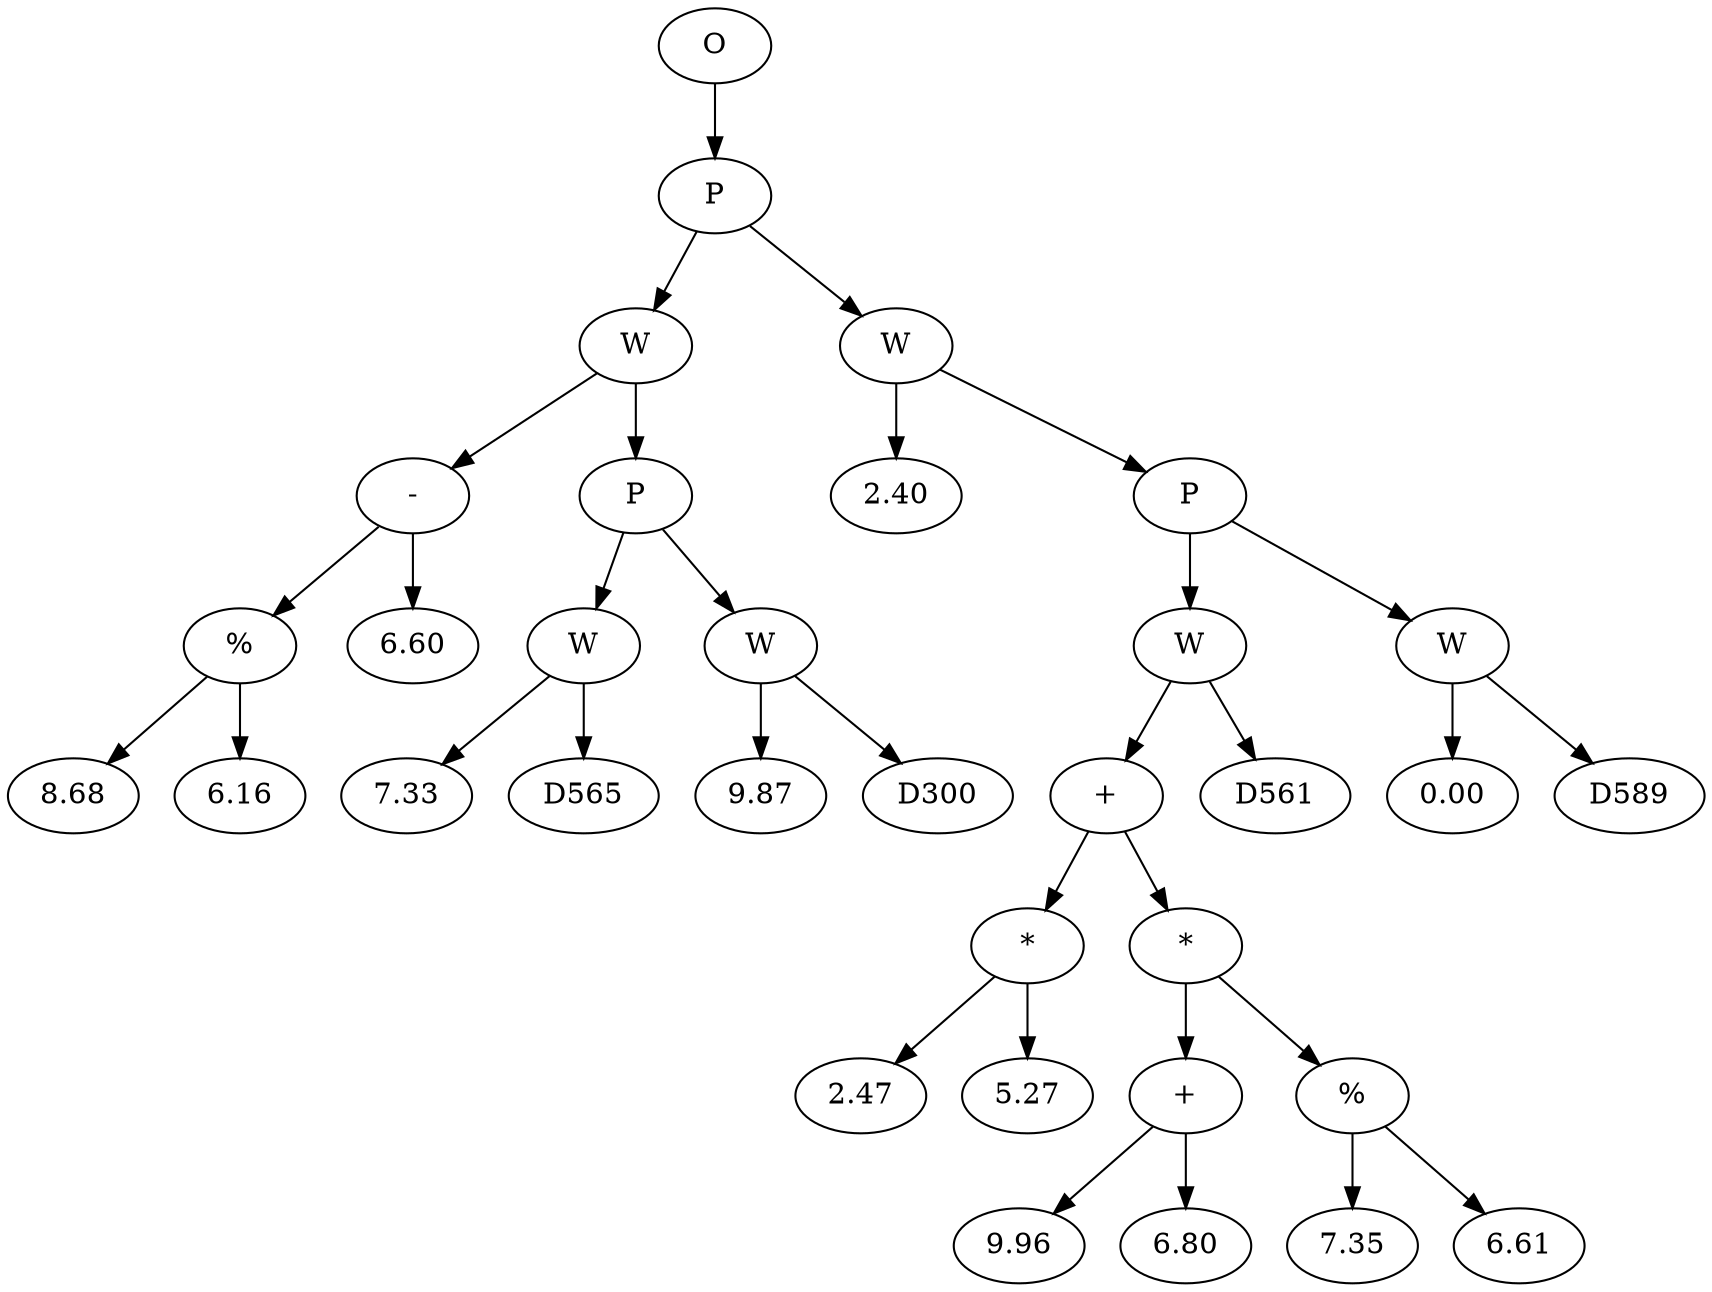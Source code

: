 // Tree
digraph {
	3147424 [label=O]
	3147425 [label=P]
	3147424 -> 3147425
	3147426 [label=W]
	3147425 -> 3147426
	3147427 [label="-"]
	3147426 -> 3147427
	3147428 [label="%"]
	3147427 -> 3147428
	3147429 [label=8.68]
	3147428 -> 3147429
	3147430 [label=6.16]
	3147428 -> 3147430
	3147431 [label=6.60]
	3147427 -> 3147431
	3147432 [label=P]
	3147426 -> 3147432
	3147433 [label=W]
	3147432 -> 3147433
	3147434 [label=7.33]
	3147433 -> 3147434
	3147435 [label=D565]
	3147433 -> 3147435
	3147436 [label=W]
	3147432 -> 3147436
	3147437 [label=9.87]
	3147436 -> 3147437
	3147438 [label=D300]
	3147436 -> 3147438
	3147439 [label=W]
	3147425 -> 3147439
	3147440 [label=2.40]
	3147439 -> 3147440
	3147441 [label=P]
	3147439 -> 3147441
	3147442 [label=W]
	3147441 -> 3147442
	3147443 [label="+"]
	3147442 -> 3147443
	3147444 [label="*"]
	3147443 -> 3147444
	3147445 [label=2.47]
	3147444 -> 3147445
	3147446 [label=5.27]
	3147444 -> 3147446
	3147447 [label="*"]
	3147443 -> 3147447
	3147448 [label="+"]
	3147447 -> 3147448
	3147449 [label=9.96]
	3147448 -> 3147449
	3147450 [label=6.80]
	3147448 -> 3147450
	3147451 [label="%"]
	3147447 -> 3147451
	3147452 [label=7.35]
	3147451 -> 3147452
	3147453 [label=6.61]
	3147451 -> 3147453
	3147454 [label=D561]
	3147442 -> 3147454
	3147455 [label=W]
	3147441 -> 3147455
	3147456 [label=0.00]
	3147455 -> 3147456
	3147457 [label=D589]
	3147455 -> 3147457
}
